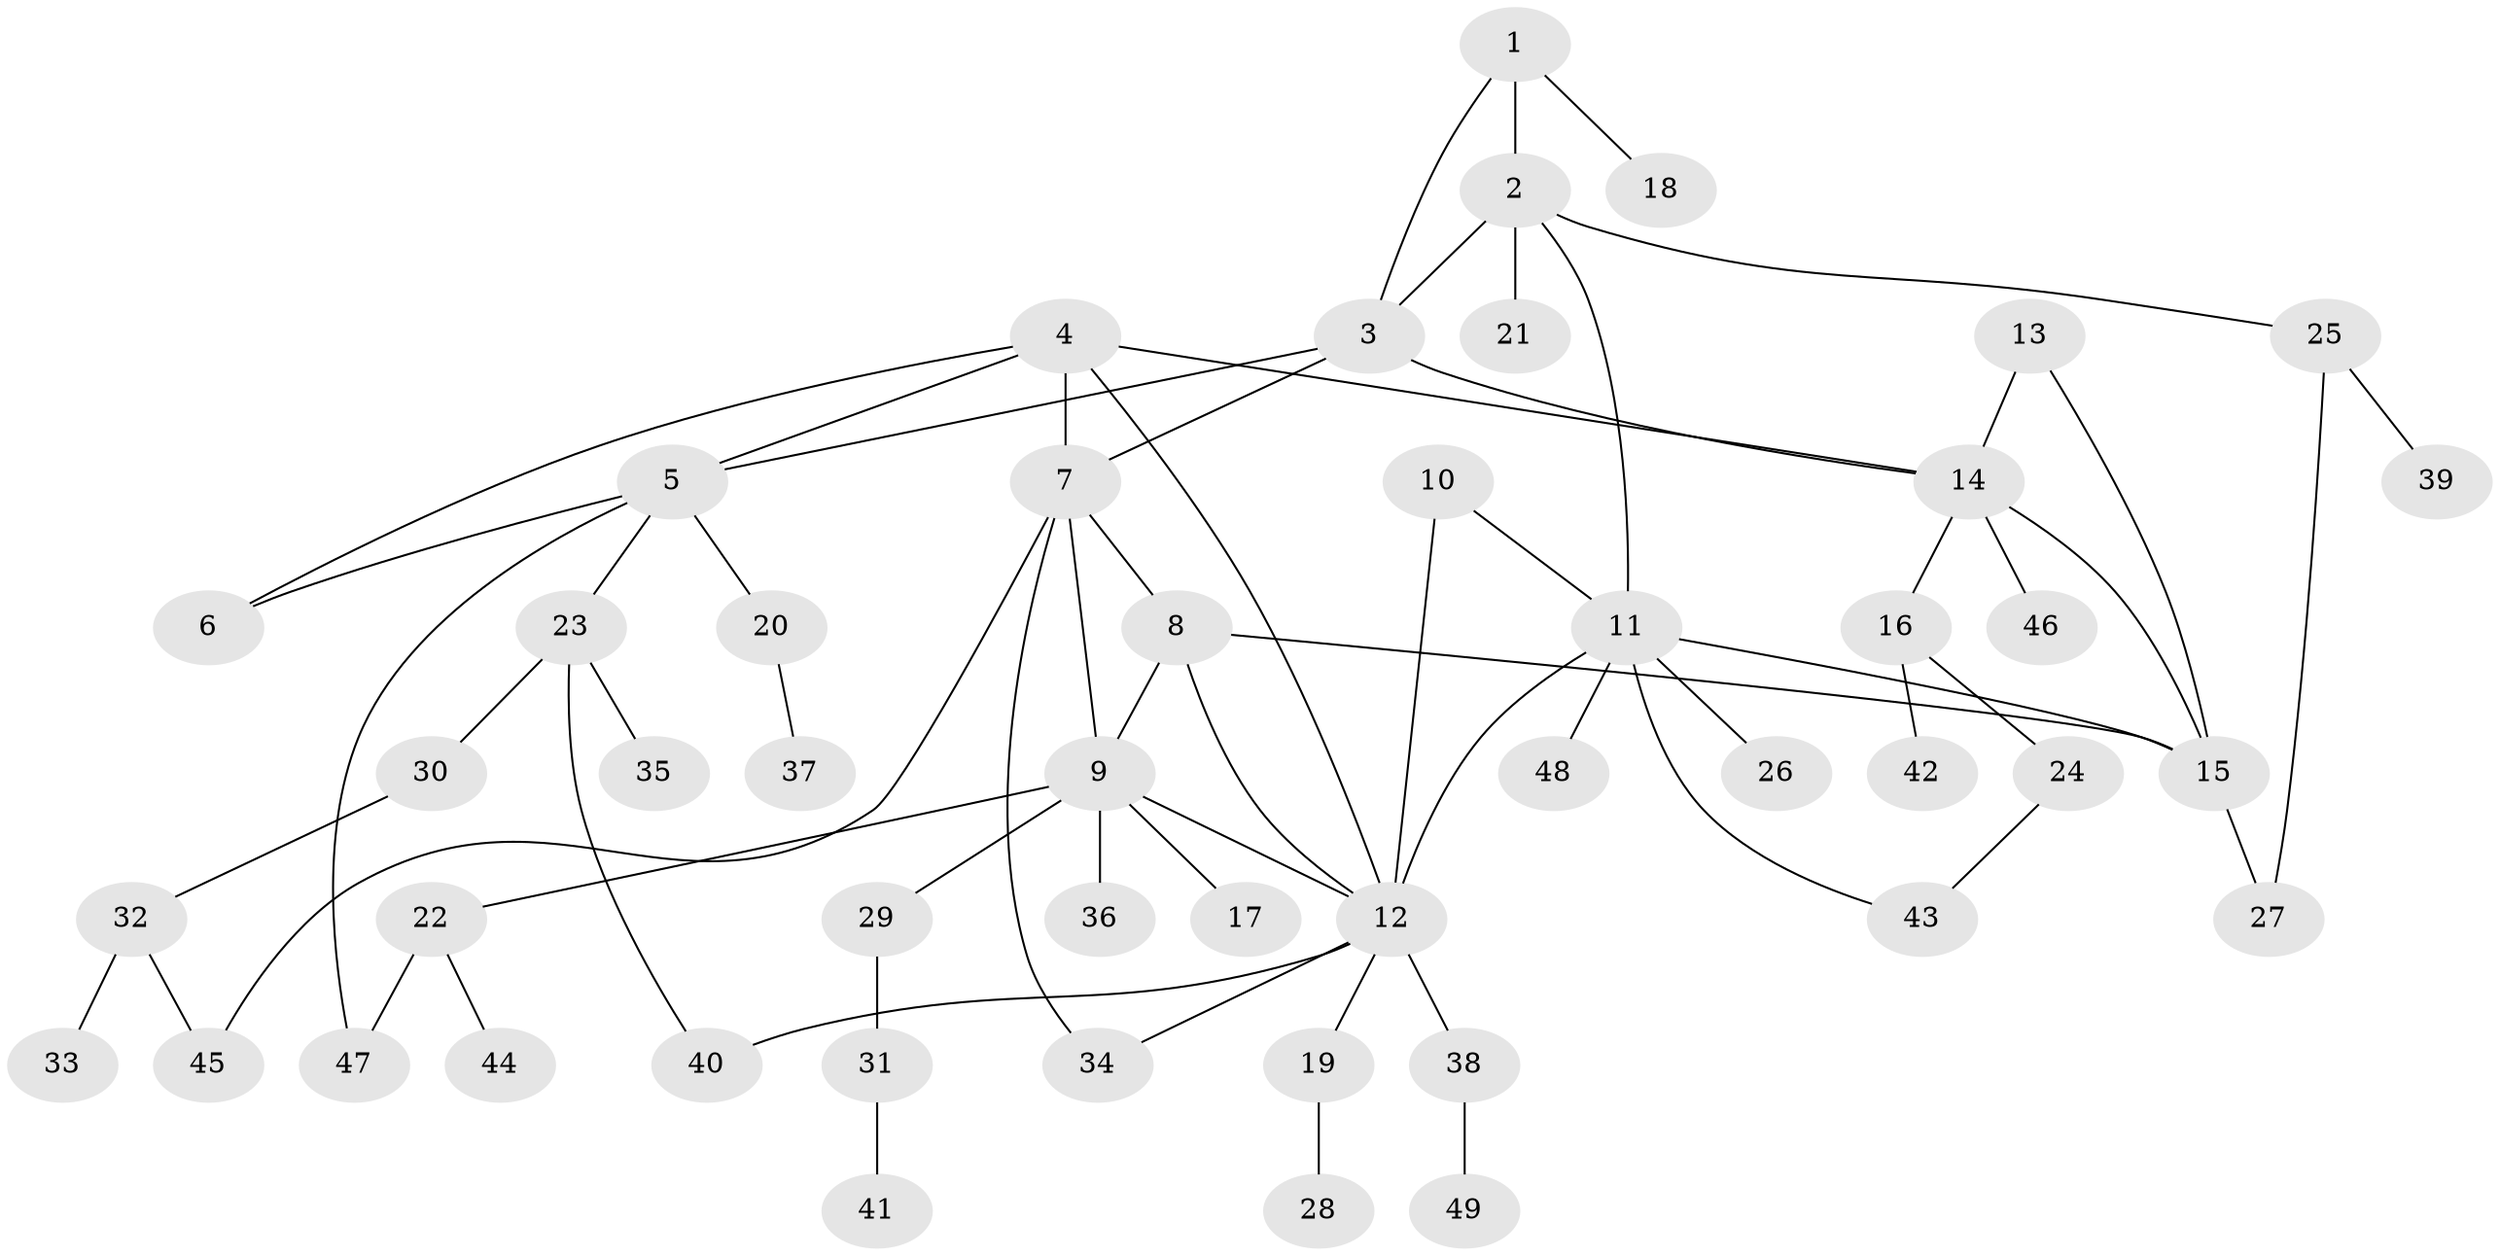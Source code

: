 // original degree distribution, {3: 0.07352941176470588, 6: 0.029411764705882353, 5: 0.058823529411764705, 7: 0.029411764705882353, 4: 0.058823529411764705, 8: 0.029411764705882353, 2: 0.27941176470588236, 10: 0.014705882352941176, 1: 0.4264705882352941}
// Generated by graph-tools (version 1.1) at 2025/52/03/04/25 22:52:26]
// undirected, 49 vertices, 66 edges
graph export_dot {
  node [color=gray90,style=filled];
  1;
  2;
  3;
  4;
  5;
  6;
  7;
  8;
  9;
  10;
  11;
  12;
  13;
  14;
  15;
  16;
  17;
  18;
  19;
  20;
  21;
  22;
  23;
  24;
  25;
  26;
  27;
  28;
  29;
  30;
  31;
  32;
  33;
  34;
  35;
  36;
  37;
  38;
  39;
  40;
  41;
  42;
  43;
  44;
  45;
  46;
  47;
  48;
  49;
  1 -- 2 [weight=1.0];
  1 -- 3 [weight=1.0];
  1 -- 18 [weight=1.0];
  2 -- 3 [weight=1.0];
  2 -- 11 [weight=1.0];
  2 -- 21 [weight=1.0];
  2 -- 25 [weight=1.0];
  3 -- 5 [weight=1.0];
  3 -- 7 [weight=1.0];
  3 -- 14 [weight=1.0];
  4 -- 5 [weight=1.0];
  4 -- 6 [weight=1.0];
  4 -- 7 [weight=1.0];
  4 -- 12 [weight=1.0];
  4 -- 14 [weight=1.0];
  5 -- 6 [weight=1.0];
  5 -- 20 [weight=1.0];
  5 -- 23 [weight=1.0];
  5 -- 47 [weight=1.0];
  7 -- 8 [weight=1.0];
  7 -- 9 [weight=1.0];
  7 -- 34 [weight=1.0];
  7 -- 45 [weight=1.0];
  8 -- 9 [weight=1.0];
  8 -- 12 [weight=1.0];
  8 -- 15 [weight=1.0];
  9 -- 12 [weight=1.0];
  9 -- 17 [weight=1.0];
  9 -- 22 [weight=1.0];
  9 -- 29 [weight=1.0];
  9 -- 36 [weight=1.0];
  10 -- 11 [weight=1.0];
  10 -- 12 [weight=1.0];
  11 -- 12 [weight=1.0];
  11 -- 15 [weight=1.0];
  11 -- 26 [weight=1.0];
  11 -- 43 [weight=1.0];
  11 -- 48 [weight=1.0];
  12 -- 19 [weight=1.0];
  12 -- 34 [weight=1.0];
  12 -- 38 [weight=1.0];
  12 -- 40 [weight=1.0];
  13 -- 14 [weight=1.0];
  13 -- 15 [weight=1.0];
  14 -- 15 [weight=1.0];
  14 -- 16 [weight=1.0];
  14 -- 46 [weight=1.0];
  15 -- 27 [weight=1.0];
  16 -- 24 [weight=1.0];
  16 -- 42 [weight=1.0];
  19 -- 28 [weight=1.0];
  20 -- 37 [weight=1.0];
  22 -- 44 [weight=1.0];
  22 -- 47 [weight=1.0];
  23 -- 30 [weight=1.0];
  23 -- 35 [weight=1.0];
  23 -- 40 [weight=1.0];
  24 -- 43 [weight=1.0];
  25 -- 27 [weight=1.0];
  25 -- 39 [weight=1.0];
  29 -- 31 [weight=1.0];
  30 -- 32 [weight=1.0];
  31 -- 41 [weight=1.0];
  32 -- 33 [weight=1.0];
  32 -- 45 [weight=1.0];
  38 -- 49 [weight=1.0];
}
